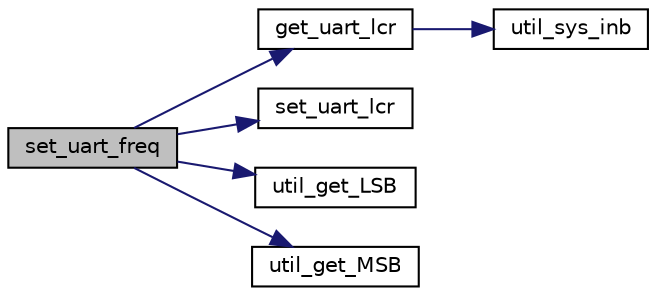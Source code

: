 digraph "set_uart_freq"
{
 // LATEX_PDF_SIZE
  edge [fontname="Helvetica",fontsize="10",labelfontname="Helvetica",labelfontsize="10"];
  node [fontname="Helvetica",fontsize="10",shape=record];
  rankdir="LR";
  Node1 [label="set_uart_freq",height=0.2,width=0.4,color="black", fillcolor="grey75", style="filled", fontcolor="black",tooltip="Sets the frequency of the UART."];
  Node1 -> Node2 [color="midnightblue",fontsize="10",style="solid"];
  Node2 [label="get_uart_lcr",height=0.2,width=0.4,color="black", fillcolor="white", style="filled",URL="$ser__port_8c.html#a60b614bf9ab6b52f3449d58092a079b3",tooltip="Retrieves the value of the LCR (Line Control Register) of the UART."];
  Node2 -> Node3 [color="midnightblue",fontsize="10",style="solid"];
  Node3 [label="util_sys_inb",height=0.2,width=0.4,color="black", fillcolor="white", style="filled",URL="$utils_8c.html#a79a031a8611f5b2d6afa4158e92b0fb4",tooltip="Reads a byte from the specified port."];
  Node1 -> Node4 [color="midnightblue",fontsize="10",style="solid"];
  Node4 [label="set_uart_lcr",height=0.2,width=0.4,color="black", fillcolor="white", style="filled",URL="$ser__port_8c.html#ab805c19f9ac6d19b13da5055c077ab84",tooltip="Sets the LCR (Line Control Register) of the UART."];
  Node1 -> Node5 [color="midnightblue",fontsize="10",style="solid"];
  Node5 [label="util_get_LSB",height=0.2,width=0.4,color="black", fillcolor="white", style="filled",URL="$utils_8c.html#a81621440b3d65680979425e39aa8c789",tooltip="Retrieves the least significant byte from a 16-bit value."];
  Node1 -> Node6 [color="midnightblue",fontsize="10",style="solid"];
  Node6 [label="util_get_MSB",height=0.2,width=0.4,color="black", fillcolor="white", style="filled",URL="$utils_8c.html#a6a880076cd2ec468834438b6e0c58836",tooltip="Retrieves the most significant byte from a 16-bit value."];
}
